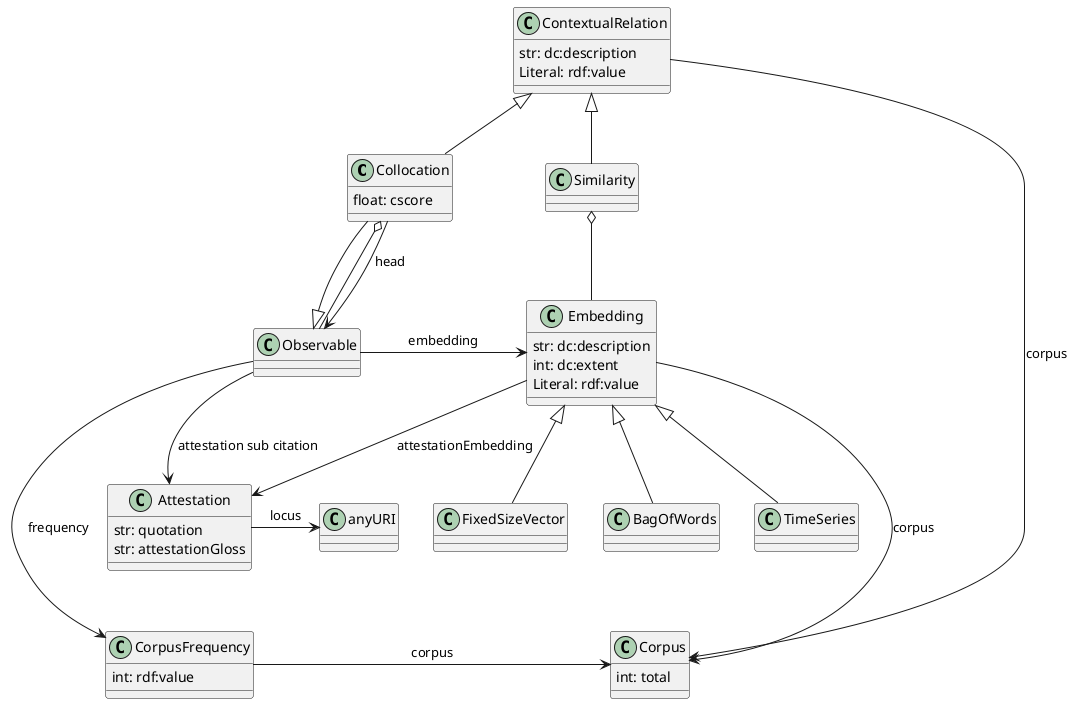 @startuml

Collocation o-down- Observable

Embedding -down-> Attestation: attestationEmbedding
Attestation -[hidden]-> CorpusFrequency


Observable -> Embedding: embedding
Observable -> CorpusFrequency: frequency
Observable -> Attestation: attestation sub citation

class Embedding {
 str: dc:description
 int: dc:extent
 Literal: rdf:value
}

FixedSizeVector -up-|> Embedding
BagOfWords -up-|> Embedding
TimeSeries -up-|> Embedding

class ContextualRelation {
  str: dc:description
  Literal: rdf:value
}

ContextualRelation <|-down- Collocation
ContextualRelation <|-down- Similarity
Similarity o-down- Embedding

class CorpusFrequency {
  int: rdf:value
}

class Attestation {
  str: quotation
  str: attestationGloss
}

class Corpus {
  int: total
}

Attestation -> anyURI: locus
CorpusFrequency -> Corpus: corpus
Embedding -> Corpus: corpus
ContextualRelation -> Corpus: corpus

anyURI -[hidden]-> Corpus

Collocation -down-> Observable: head
Collocation -down-|> Observable

class Collocation {
 float: cscore
}

@enduml
